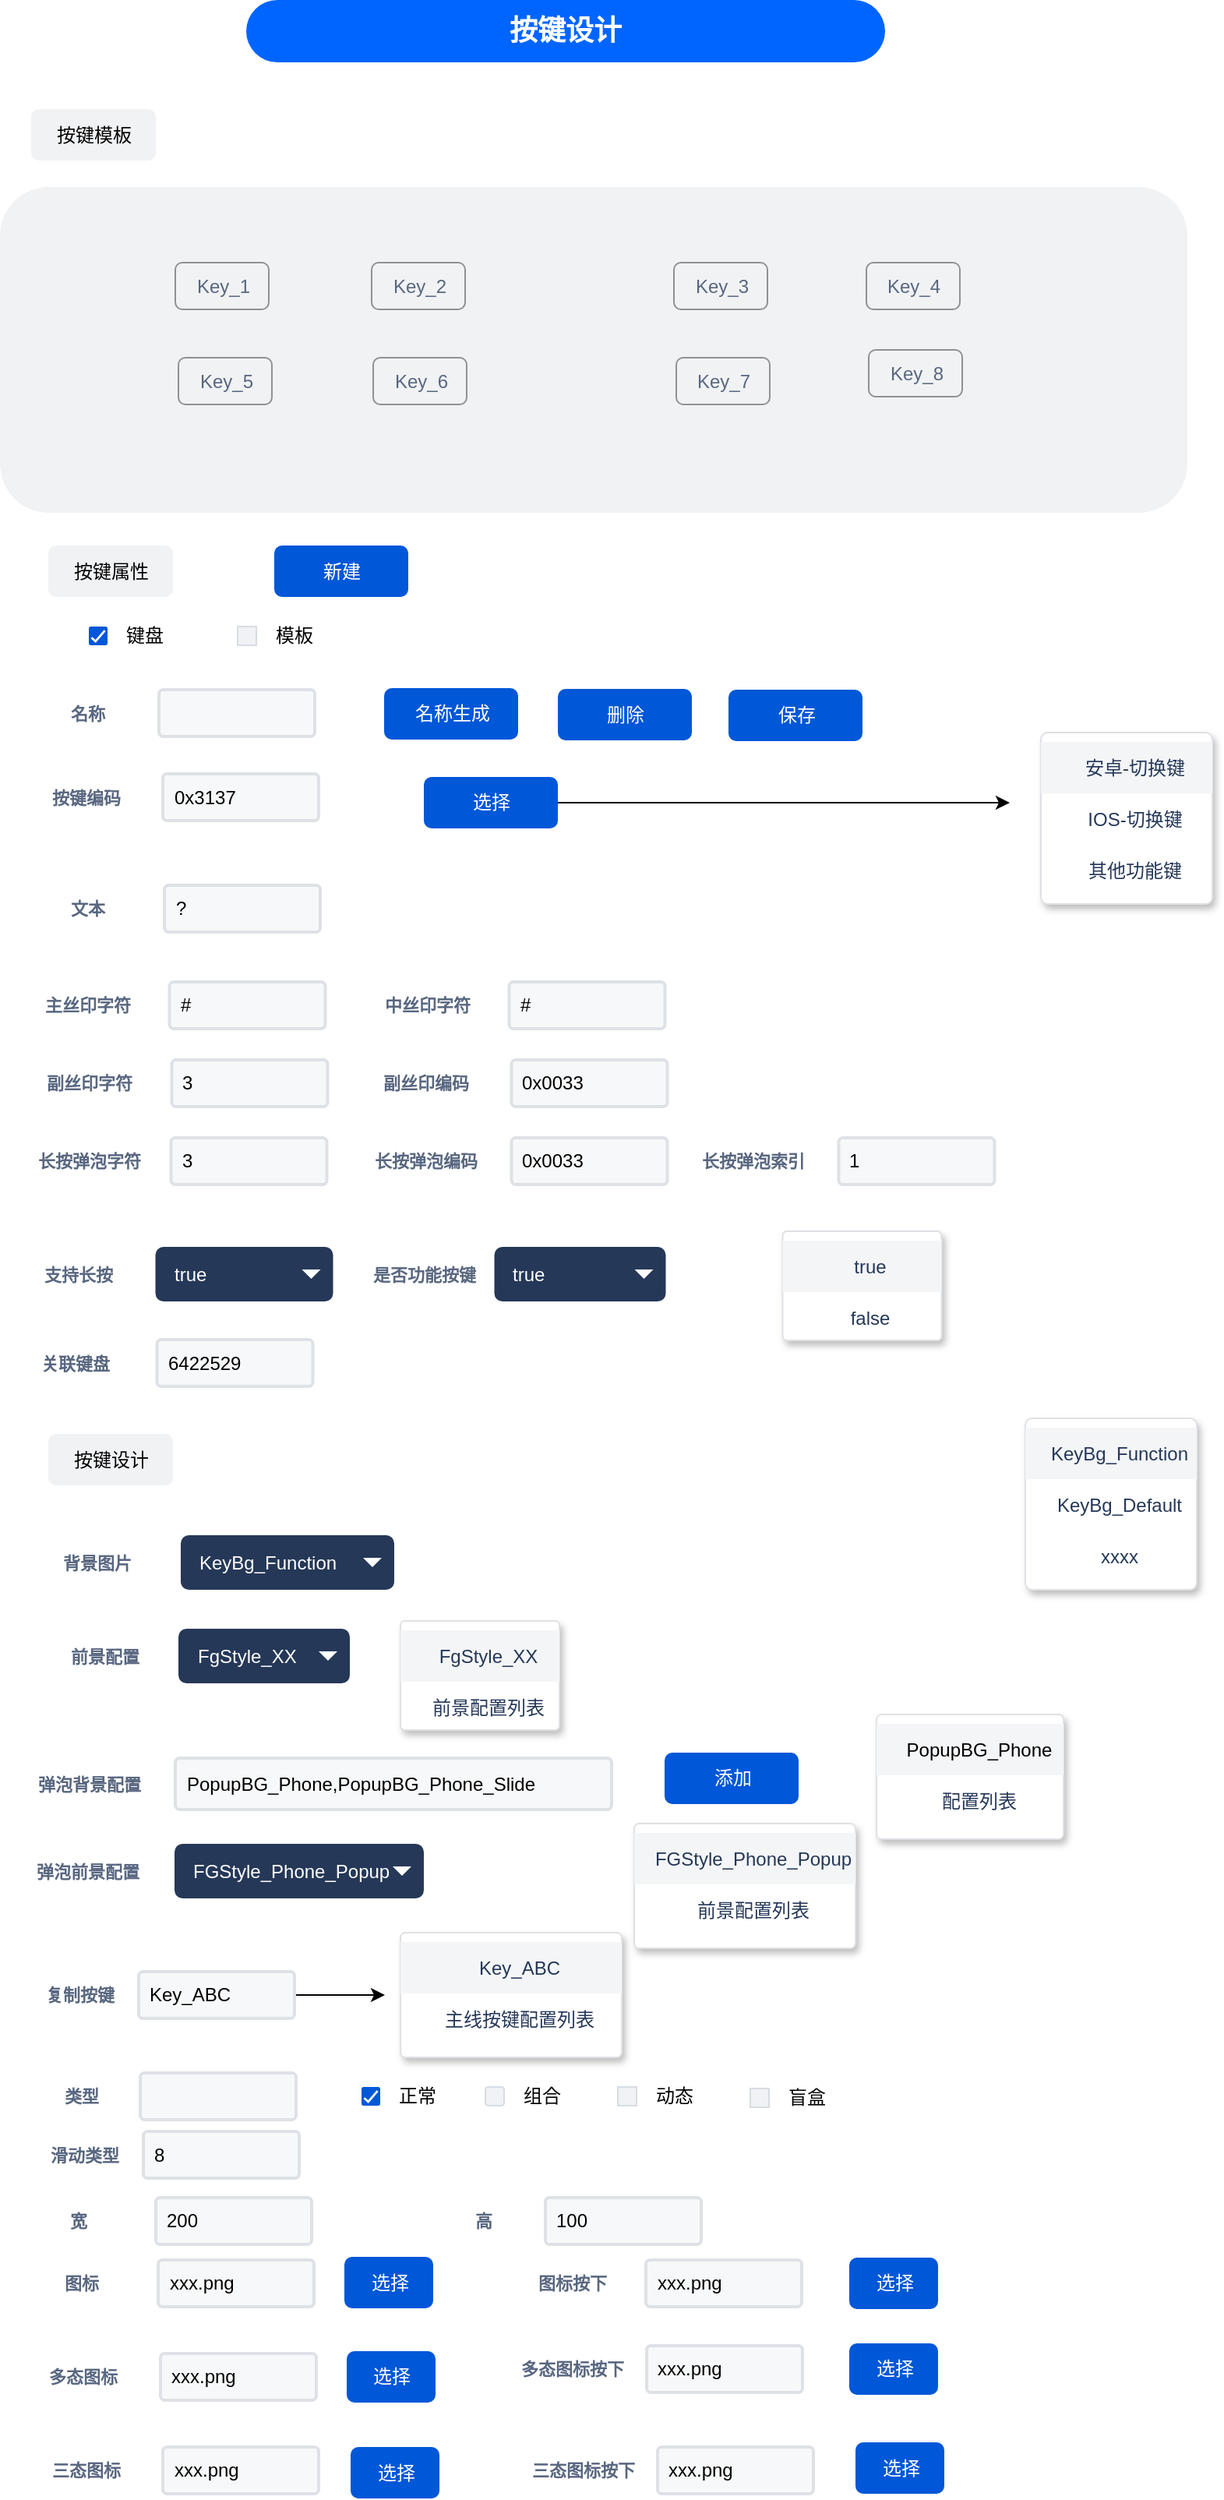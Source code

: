 <mxfile version="12.4.3" type="github" pages="1">
  <diagram id="ZXlHenDcQ8fB9-fCUqQw" name="第 1 页">
    <mxGraphModel dx="1038" dy="572" grid="1" gridSize="10" guides="1" tooltips="1" connect="1" arrows="1" fold="1" page="1" pageScale="1" pageWidth="2339" pageHeight="3300" math="0" shadow="0">
      <root>
        <mxCell id="0"/>
        <mxCell id="1" parent="0"/>
        <mxCell id="dsuj58FTNG9rejuF7BOc-1" value="按键设计" style="rounded=1;fillColor=#0065FF;strokeColor=none;html=1;fontColor=#ffffff;align=center;verticalAlign=middle;whiteSpace=wrap;fontSize=18;fontStyle=1;arcSize=50" parent="1" vertex="1">
          <mxGeometry x="260" y="20" width="410" height="40" as="geometry"/>
        </mxCell>
        <mxCell id="dsuj58FTNG9rejuF7BOc-2" value="名称" style="fillColor=none;strokeColor=none;html=1;fontSize=11;fontStyle=0;align=center;fontColor=#596780;fontStyle=1;fontSize=11" parent="1" vertex="1">
          <mxGeometry x="127.5" y="467.5" width="60" height="20" as="geometry"/>
        </mxCell>
        <mxCell id="dsuj58FTNG9rejuF7BOc-3" value="删除" style="rounded=1;fillColor=#0057D8;align=center;strokeColor=none;html=1;fontColor=#ffffff;fontSize=12" parent="1" vertex="1">
          <mxGeometry x="460" y="462" width="86" height="33" as="geometry"/>
        </mxCell>
        <mxCell id="dsuj58FTNG9rejuF7BOc-4" value="" style="rounded=1;arcSize=9;fillColor=#F7F8F9;align=left;spacingLeft=5;strokeColor=#DEE1E6;html=1;strokeWidth=2;fontSize=12" parent="1" vertex="1">
          <mxGeometry x="204" y="462.5" width="100" height="30" as="geometry"/>
        </mxCell>
        <mxCell id="dsuj58FTNG9rejuF7BOc-5" value="保存" style="rounded=1;fillColor=#0057D8;align=center;strokeColor=none;html=1;fontColor=#ffffff;fontSize=12" parent="1" vertex="1">
          <mxGeometry x="569.5" y="462.5" width="86" height="33" as="geometry"/>
        </mxCell>
        <mxCell id="dsuj58FTNG9rejuF7BOc-6" value="名称生成" style="rounded=1;fillColor=#0057D8;align=center;strokeColor=none;html=1;fontColor=#ffffff;fontSize=12" parent="1" vertex="1">
          <mxGeometry x="348.5" y="461.5" width="86" height="33" as="geometry"/>
        </mxCell>
        <mxCell id="dsuj58FTNG9rejuF7BOc-7" value="类型" style="fillColor=none;strokeColor=none;html=1;fontSize=11;fontStyle=0;align=center;fontColor=#596780;fontStyle=1;fontSize=11" parent="1" vertex="1">
          <mxGeometry x="123.5" y="1355" width="60" height="20" as="geometry"/>
        </mxCell>
        <mxCell id="dsuj58FTNG9rejuF7BOc-8" value="" style="rounded=1;arcSize=9;fillColor=#F7F8F9;align=left;spacingLeft=5;strokeColor=#DEE1E6;html=1;strokeWidth=2;fontSize=12" parent="1" vertex="1">
          <mxGeometry x="192" y="1350" width="100" height="30" as="geometry"/>
        </mxCell>
        <mxCell id="dsuj58FTNG9rejuF7BOc-9" value="正常" style="html=1;shadow=0;dashed=0;shape=mxgraph.atlassian.checkbox_2;fillColor=#0057D8;strokeColor=none;align=left;verticalAlign=middle;fontStyle=0;fontSize=12;labelPosition=right;verticalLabelPosition=middle;spacingLeft=10" parent="1" vertex="1">
          <mxGeometry x="334" y="1359" width="12" height="12" as="geometry"/>
        </mxCell>
        <mxCell id="dsuj58FTNG9rejuF7BOc-10" value="组合" style="rounded=1;fillColor=#F0F2F5;strokeColor=#D8DCE3;align=left;verticalAlign=middle;fontStyle=0;fontSize=12;labelPosition=right;verticalLabelPosition=middle;spacingLeft=10;html=1;shadow=0;dashed=0" parent="1" vertex="1">
          <mxGeometry x="413.5" y="1359" width="12" height="12" as="geometry"/>
        </mxCell>
        <mxCell id="dsuj58FTNG9rejuF7BOc-11" value="动态" style="rounded=1;fillColor=#F0F2F5;strokeColor=#D8DCE3;align=left;verticalAlign=middle;fontStyle=0;fontSize=12;labelPosition=right;verticalLabelPosition=middle;spacingLeft=10;html=1;shadow=0;dashed=0;arcSize=0;" parent="1" vertex="1">
          <mxGeometry x="498.5" y="1359" width="12" height="12" as="geometry"/>
        </mxCell>
        <mxCell id="dsuj58FTNG9rejuF7BOc-12" value="盲盒" style="rounded=1;fillColor=#F0F2F5;strokeColor=#D8DCE3;align=left;verticalAlign=middle;fontStyle=0;fontSize=12;labelPosition=right;verticalLabelPosition=middle;spacingLeft=10;html=1;shadow=0;dashed=0;arcSize=0;" parent="1" vertex="1">
          <mxGeometry x="583.5" y="1360" width="12" height="12" as="geometry"/>
        </mxCell>
        <mxCell id="dsuj58FTNG9rejuF7BOc-13" value="宽" style="fillColor=none;strokeColor=none;html=1;fontSize=11;fontStyle=0;align=center;fontColor=#596780;fontStyle=1;fontSize=11" parent="1" vertex="1">
          <mxGeometry x="122" y="1435" width="60" height="20" as="geometry"/>
        </mxCell>
        <mxCell id="dsuj58FTNG9rejuF7BOc-14" value="200" style="rounded=1;arcSize=9;fillColor=#F7F8F9;align=left;spacingLeft=5;strokeColor=#DEE1E6;html=1;strokeWidth=2;fontSize=12" parent="1" vertex="1">
          <mxGeometry x="202" y="1430" width="100" height="30" as="geometry"/>
        </mxCell>
        <mxCell id="dsuj58FTNG9rejuF7BOc-15" value="高" style="fillColor=none;strokeColor=none;html=1;fontSize=11;fontStyle=0;align=center;fontColor=#596780;fontStyle=1;fontSize=11" parent="1" vertex="1">
          <mxGeometry x="382" y="1435" width="60" height="20" as="geometry"/>
        </mxCell>
        <mxCell id="dsuj58FTNG9rejuF7BOc-16" value="100" style="rounded=1;arcSize=9;fillColor=#F7F8F9;align=left;spacingLeft=5;strokeColor=#DEE1E6;html=1;strokeWidth=2;fontSize=12" parent="1" vertex="1">
          <mxGeometry x="452" y="1430" width="100" height="30" as="geometry"/>
        </mxCell>
        <mxCell id="dsuj58FTNG9rejuF7BOc-17" value="图标" style="fillColor=none;strokeColor=none;html=1;fontSize=11;fontStyle=0;align=center;fontColor=#596780;fontStyle=1;fontSize=11" parent="1" vertex="1">
          <mxGeometry x="123.5" y="1475" width="60" height="20" as="geometry"/>
        </mxCell>
        <mxCell id="dsuj58FTNG9rejuF7BOc-18" value="xxx.png" style="rounded=1;arcSize=9;fillColor=#F7F8F9;align=left;spacingLeft=5;strokeColor=#DEE1E6;html=1;strokeWidth=2;fontSize=12" parent="1" vertex="1">
          <mxGeometry x="203.5" y="1470" width="100" height="30" as="geometry"/>
        </mxCell>
        <mxCell id="dsuj58FTNG9rejuF7BOc-19" value="图标按下" style="fillColor=none;strokeColor=none;html=1;fontSize=11;fontStyle=0;align=center;fontColor=#596780;fontStyle=1;fontSize=11" parent="1" vertex="1">
          <mxGeometry x="438.5" y="1475" width="60" height="20" as="geometry"/>
        </mxCell>
        <mxCell id="dsuj58FTNG9rejuF7BOc-20" value="xxx.png" style="rounded=1;arcSize=9;fillColor=#F7F8F9;align=left;spacingLeft=5;strokeColor=#DEE1E6;html=1;strokeWidth=2;fontSize=12" parent="1" vertex="1">
          <mxGeometry x="516.5" y="1470" width="100" height="30" as="geometry"/>
        </mxCell>
        <mxCell id="dsuj58FTNG9rejuF7BOc-21" value="多态图标" style="fillColor=none;strokeColor=none;html=1;fontSize=11;fontStyle=0;align=center;fontColor=#596780;fontStyle=1;fontSize=11" parent="1" vertex="1">
          <mxGeometry x="125" y="1535" width="60" height="20" as="geometry"/>
        </mxCell>
        <mxCell id="dsuj58FTNG9rejuF7BOc-22" value="xxx.png" style="rounded=1;arcSize=9;fillColor=#F7F8F9;align=left;spacingLeft=5;strokeColor=#DEE1E6;html=1;strokeWidth=2;fontSize=12" parent="1" vertex="1">
          <mxGeometry x="205" y="1530" width="100" height="30" as="geometry"/>
        </mxCell>
        <mxCell id="dsuj58FTNG9rejuF7BOc-23" value="多态图标按下" style="fillColor=none;strokeColor=none;html=1;fontSize=11;fontStyle=0;align=center;fontColor=#596780;fontStyle=1;fontSize=11" parent="1" vertex="1">
          <mxGeometry x="439" y="1530" width="60" height="20" as="geometry"/>
        </mxCell>
        <mxCell id="dsuj58FTNG9rejuF7BOc-24" value="xxx.png" style="rounded=1;arcSize=9;fillColor=#F7F8F9;align=left;spacingLeft=5;strokeColor=#DEE1E6;html=1;strokeWidth=2;fontSize=12" parent="1" vertex="1">
          <mxGeometry x="517" y="1525" width="100" height="30" as="geometry"/>
        </mxCell>
        <mxCell id="dsuj58FTNG9rejuF7BOc-25" value="三态图标" style="fillColor=none;strokeColor=none;html=1;fontSize=11;fontStyle=0;align=center;fontColor=#596780;fontStyle=1;fontSize=11" parent="1" vertex="1">
          <mxGeometry x="126.5" y="1595" width="60" height="20" as="geometry"/>
        </mxCell>
        <mxCell id="dsuj58FTNG9rejuF7BOc-26" value="xxx.png" style="rounded=1;arcSize=9;fillColor=#F7F8F9;align=left;spacingLeft=5;strokeColor=#DEE1E6;html=1;strokeWidth=2;fontSize=12" parent="1" vertex="1">
          <mxGeometry x="206.5" y="1590" width="100" height="30" as="geometry"/>
        </mxCell>
        <mxCell id="dsuj58FTNG9rejuF7BOc-27" value="三态图标按下" style="fillColor=none;strokeColor=none;html=1;fontSize=11;fontStyle=0;align=center;fontColor=#596780;fontStyle=1;fontSize=11" parent="1" vertex="1">
          <mxGeometry x="446" y="1595" width="60" height="20" as="geometry"/>
        </mxCell>
        <mxCell id="dsuj58FTNG9rejuF7BOc-28" value="xxx.png" style="rounded=1;arcSize=9;fillColor=#F7F8F9;align=left;spacingLeft=5;strokeColor=#DEE1E6;html=1;strokeWidth=2;fontSize=12" parent="1" vertex="1">
          <mxGeometry x="524" y="1590" width="100" height="30" as="geometry"/>
        </mxCell>
        <mxCell id="dsuj58FTNG9rejuF7BOc-29" value="背景图片" style="fillColor=none;strokeColor=none;html=1;fontSize=11;fontStyle=0;align=center;fontColor=#596780;fontStyle=1;fontSize=11" parent="1" vertex="1">
          <mxGeometry x="134" y="1012.5" width="60" height="20" as="geometry"/>
        </mxCell>
        <mxCell id="dsuj58FTNG9rejuF7BOc-30" value="KeyBg_Function" style="rounded=1;fillColor=#253858;strokeColor=none;html=1;fontColor=#ffffff;align=left;fontSize=12;spacingLeft=10" parent="1" vertex="1">
          <mxGeometry x="218" y="1005" width="137" height="35" as="geometry"/>
        </mxCell>
        <mxCell id="dsuj58FTNG9rejuF7BOc-31" value="" style="shape=triangle;direction=south;fillColor=#ffffff;strokeColor=none;html=1" parent="dsuj58FTNG9rejuF7BOc-30" vertex="1">
          <mxGeometry x="1" y="0.5" width="12" height="6" relative="1" as="geometry">
            <mxPoint x="-20" y="-3" as="offset"/>
          </mxGeometry>
        </mxCell>
        <mxCell id="dsuj58FTNG9rejuF7BOc-32" value="" style="rounded=1;fillColor=#ffffff;strokeColor=#DFE1E5;shadow=1;html=1;arcSize=4;align=center;" parent="1" vertex="1">
          <mxGeometry x="760" y="930" width="110" height="110" as="geometry"/>
        </mxCell>
        <mxCell id="dsuj58FTNG9rejuF7BOc-33" value="KeyBg_Function" style="rounded=0;fillColor=#F4F5F7;strokeColor=none;shadow=0;html=1;align=center;fontSize=12;spacingLeft=10;fontColor=#253858;resizeWidth=1" parent="dsuj58FTNG9rejuF7BOc-32" vertex="1">
          <mxGeometry width="110" height="33" relative="1" as="geometry">
            <mxPoint y="6" as="offset"/>
          </mxGeometry>
        </mxCell>
        <mxCell id="dsuj58FTNG9rejuF7BOc-34" value="KeyBg_Default" style="rounded=0;fillColor=none;strokeColor=none;shadow=0;html=1;align=center;fontSize=12;spacingLeft=10;fontColor=#253858;resizeWidth=1" parent="dsuj58FTNG9rejuF7BOc-32" vertex="1">
          <mxGeometry width="110" height="33" relative="1" as="geometry">
            <mxPoint y="39" as="offset"/>
          </mxGeometry>
        </mxCell>
        <mxCell id="dsuj58FTNG9rejuF7BOc-35" value="xxxx" style="rounded=0;fillColor=none;strokeColor=none;shadow=0;html=1;align=center;fontSize=12;spacingLeft=10;fontColor=#253858;resizeWidth=1" parent="dsuj58FTNG9rejuF7BOc-32" vertex="1">
          <mxGeometry width="110" height="33" relative="1" as="geometry">
            <mxPoint y="72" as="offset"/>
          </mxGeometry>
        </mxCell>
        <mxCell id="dsuj58FTNG9rejuF7BOc-36" value="按键编码" style="fillColor=none;strokeColor=none;html=1;fontSize=11;fontStyle=0;align=center;fontColor=#596780;fontStyle=1;fontSize=11" parent="1" vertex="1">
          <mxGeometry x="126.5" y="521.5" width="60" height="20" as="geometry"/>
        </mxCell>
        <mxCell id="dsuj58FTNG9rejuF7BOc-37" value="0x3137" style="rounded=1;arcSize=9;fillColor=#F7F8F9;align=left;spacingLeft=5;strokeColor=#DEE1E6;html=1;strokeWidth=2;fontSize=12" parent="1" vertex="1">
          <mxGeometry x="206.5" y="516.5" width="100" height="30" as="geometry"/>
        </mxCell>
        <mxCell id="dsuj58FTNG9rejuF7BOc-38" value="主丝印字符" style="fillColor=none;strokeColor=none;html=1;fontSize=11;fontStyle=0;align=center;fontColor=#596780;fontStyle=1;fontSize=11" parent="1" vertex="1">
          <mxGeometry x="127.75" y="655" width="60" height="20" as="geometry"/>
        </mxCell>
        <mxCell id="dsuj58FTNG9rejuF7BOc-39" value="#" style="rounded=1;arcSize=9;fillColor=#F7F8F9;align=left;spacingLeft=5;strokeColor=#DEE1E6;html=1;strokeWidth=2;fontSize=12" parent="1" vertex="1">
          <mxGeometry x="210.75" y="650" width="100" height="30" as="geometry"/>
        </mxCell>
        <mxCell id="dsuj58FTNG9rejuF7BOc-40" value="副丝印字符" style="fillColor=none;strokeColor=none;html=1;fontSize=11;fontStyle=0;align=center;fontColor=#596780;fontStyle=1;fontSize=11" parent="1" vertex="1">
          <mxGeometry x="129.25" y="705" width="60" height="20" as="geometry"/>
        </mxCell>
        <mxCell id="dsuj58FTNG9rejuF7BOc-41" value="3" style="rounded=1;arcSize=9;fillColor=#F7F8F9;align=left;spacingLeft=5;strokeColor=#DEE1E6;html=1;strokeWidth=2;fontSize=12" parent="1" vertex="1">
          <mxGeometry x="212.25" y="700" width="100" height="30" as="geometry"/>
        </mxCell>
        <mxCell id="dsuj58FTNG9rejuF7BOc-42" value="副丝印编码" style="fillColor=none;strokeColor=none;html=1;fontSize=11;fontStyle=0;align=center;fontColor=#596780;fontStyle=1;fontSize=11" parent="1" vertex="1">
          <mxGeometry x="345.25" y="705" width="60" height="20" as="geometry"/>
        </mxCell>
        <mxCell id="dsuj58FTNG9rejuF7BOc-43" value="0x0033" style="rounded=1;arcSize=9;fillColor=#F7F8F9;align=left;spacingLeft=5;strokeColor=#DEE1E6;html=1;strokeWidth=2;fontSize=12" parent="1" vertex="1">
          <mxGeometry x="430.25" y="700" width="100" height="30" as="geometry"/>
        </mxCell>
        <mxCell id="dsuj58FTNG9rejuF7BOc-44" value="长按弹泡字符" style="fillColor=none;strokeColor=none;html=1;fontSize=11;fontStyle=0;align=center;fontColor=#596780;fontStyle=1;fontSize=11" parent="1" vertex="1">
          <mxGeometry x="128.75" y="755" width="60" height="20" as="geometry"/>
        </mxCell>
        <mxCell id="dsuj58FTNG9rejuF7BOc-45" value="3" style="rounded=1;arcSize=9;fillColor=#F7F8F9;align=left;spacingLeft=5;strokeColor=#DEE1E6;html=1;strokeWidth=2;fontSize=12" parent="1" vertex="1">
          <mxGeometry x="211.75" y="750" width="100" height="30" as="geometry"/>
        </mxCell>
        <mxCell id="dsuj58FTNG9rejuF7BOc-46" value="长按弹泡编码" style="fillColor=none;strokeColor=none;html=1;fontSize=11;fontStyle=0;align=center;fontColor=#596780;fontStyle=1;fontSize=11" parent="1" vertex="1">
          <mxGeometry x="345.25" y="755" width="60" height="20" as="geometry"/>
        </mxCell>
        <mxCell id="dsuj58FTNG9rejuF7BOc-47" value="0x0033" style="rounded=1;arcSize=9;fillColor=#F7F8F9;align=left;spacingLeft=5;strokeColor=#DEE1E6;html=1;strokeWidth=2;fontSize=12" parent="1" vertex="1">
          <mxGeometry x="430.25" y="750" width="100" height="30" as="geometry"/>
        </mxCell>
        <mxCell id="dsuj58FTNG9rejuF7BOc-48" value="支持长按" style="fillColor=none;strokeColor=none;html=1;fontSize=11;fontStyle=0;align=center;fontColor=#596780;fontStyle=1;fontSize=11" parent="1" vertex="1">
          <mxGeometry x="121.75" y="827.5" width="60" height="20" as="geometry"/>
        </mxCell>
        <mxCell id="dsuj58FTNG9rejuF7BOc-49" value="true" style="rounded=1;fillColor=#253858;strokeColor=none;html=1;fontColor=#ffffff;align=left;fontSize=12;spacingLeft=10" parent="1" vertex="1">
          <mxGeometry x="201.75" y="820" width="114" height="35" as="geometry"/>
        </mxCell>
        <mxCell id="dsuj58FTNG9rejuF7BOc-50" value="" style="shape=triangle;direction=south;fillColor=#ffffff;strokeColor=none;html=1" parent="dsuj58FTNG9rejuF7BOc-49" vertex="1">
          <mxGeometry x="1" y="0.5" width="12" height="6" relative="1" as="geometry">
            <mxPoint x="-20" y="-3" as="offset"/>
          </mxGeometry>
        </mxCell>
        <mxCell id="dsuj58FTNG9rejuF7BOc-51" value="" style="rounded=1;fillColor=#ffffff;strokeColor=#DFE1E5;shadow=1;html=1;arcSize=4;align=center;" parent="1" vertex="1">
          <mxGeometry x="604.25" y="810" width="102" height="70" as="geometry"/>
        </mxCell>
        <mxCell id="dsuj58FTNG9rejuF7BOc-52" value="true" style="rounded=0;fillColor=#F4F5F7;strokeColor=none;shadow=0;html=1;align=center;fontSize=12;spacingLeft=10;fontColor=#253858;resizeWidth=1" parent="dsuj58FTNG9rejuF7BOc-51" vertex="1">
          <mxGeometry width="102" height="33" relative="1" as="geometry">
            <mxPoint y="6" as="offset"/>
          </mxGeometry>
        </mxCell>
        <mxCell id="dsuj58FTNG9rejuF7BOc-53" value="false" style="rounded=0;fillColor=none;strokeColor=none;shadow=0;html=1;align=center;fontSize=12;spacingLeft=10;fontColor=#253858;resizeWidth=1" parent="dsuj58FTNG9rejuF7BOc-51" vertex="1">
          <mxGeometry width="102" height="33" relative="1" as="geometry">
            <mxPoint y="39" as="offset"/>
          </mxGeometry>
        </mxCell>
        <mxCell id="dsuj58FTNG9rejuF7BOc-54" value="是否功能按键" style="fillColor=none;strokeColor=none;html=1;fontSize=11;fontStyle=0;align=center;fontColor=#596780;fontStyle=1;fontSize=11" parent="1" vertex="1">
          <mxGeometry x="344.25" y="827.5" width="60" height="20" as="geometry"/>
        </mxCell>
        <mxCell id="dsuj58FTNG9rejuF7BOc-55" value="true" style="rounded=1;fillColor=#253858;strokeColor=none;html=1;fontColor=#ffffff;align=left;fontSize=12;spacingLeft=10" parent="1" vertex="1">
          <mxGeometry x="419.25" y="820" width="110" height="35" as="geometry"/>
        </mxCell>
        <mxCell id="dsuj58FTNG9rejuF7BOc-56" value="" style="shape=triangle;direction=south;fillColor=#ffffff;strokeColor=none;html=1" parent="dsuj58FTNG9rejuF7BOc-55" vertex="1">
          <mxGeometry x="1" y="0.5" width="12" height="6" relative="1" as="geometry">
            <mxPoint x="-20" y="-3" as="offset"/>
          </mxGeometry>
        </mxCell>
        <mxCell id="dsuj58FTNG9rejuF7BOc-57" value="前景配置" style="fillColor=none;strokeColor=none;html=1;fontSize=11;fontStyle=0;align=center;fontColor=#596780;fontStyle=1;fontSize=11" parent="1" vertex="1">
          <mxGeometry x="138.5" y="1072.5" width="60" height="20" as="geometry"/>
        </mxCell>
        <mxCell id="dsuj58FTNG9rejuF7BOc-58" value="FgStyle_XX" style="rounded=1;fillColor=#253858;strokeColor=none;html=1;fontColor=#ffffff;align=left;fontSize=12;spacingLeft=10" parent="1" vertex="1">
          <mxGeometry x="216.5" y="1065" width="110" height="35" as="geometry"/>
        </mxCell>
        <mxCell id="dsuj58FTNG9rejuF7BOc-59" value="" style="shape=triangle;direction=south;fillColor=#ffffff;strokeColor=none;html=1" parent="dsuj58FTNG9rejuF7BOc-58" vertex="1">
          <mxGeometry x="1" y="0.5" width="12" height="6" relative="1" as="geometry">
            <mxPoint x="-20" y="-3" as="offset"/>
          </mxGeometry>
        </mxCell>
        <mxCell id="dsuj58FTNG9rejuF7BOc-60" value="" style="rounded=1;fillColor=#ffffff;strokeColor=#DFE1E5;shadow=1;html=1;arcSize=4;align=center;" parent="1" vertex="1">
          <mxGeometry x="359" y="1060" width="102" height="70" as="geometry"/>
        </mxCell>
        <mxCell id="dsuj58FTNG9rejuF7BOc-61" value="FgStyle_XX" style="rounded=0;fillColor=#F4F5F7;strokeColor=none;shadow=0;html=1;align=center;fontSize=12;spacingLeft=10;fontColor=#253858;resizeWidth=1" parent="dsuj58FTNG9rejuF7BOc-60" vertex="1">
          <mxGeometry width="102" height="33" relative="1" as="geometry">
            <mxPoint y="6" as="offset"/>
          </mxGeometry>
        </mxCell>
        <mxCell id="dsuj58FTNG9rejuF7BOc-62" value="前景配置列表" style="rounded=0;fillColor=none;strokeColor=none;shadow=0;html=1;align=center;fontSize=12;spacingLeft=10;fontColor=#253858;resizeWidth=1" parent="dsuj58FTNG9rejuF7BOc-60" vertex="1">
          <mxGeometry width="102" height="33" relative="1" as="geometry">
            <mxPoint y="39" as="offset"/>
          </mxGeometry>
        </mxCell>
        <mxCell id="dsuj58FTNG9rejuF7BOc-63" value="弹泡背景配置" style="fillColor=none;strokeColor=none;html=1;fontSize=11;fontStyle=0;align=center;fontColor=#596780;fontStyle=1;fontSize=11" parent="1" vertex="1">
          <mxGeometry x="129" y="1154.5" width="60" height="20" as="geometry"/>
        </mxCell>
        <mxCell id="dsuj58FTNG9rejuF7BOc-64" value="" style="rounded=1;fillColor=#ffffff;strokeColor=#DFE1E5;shadow=1;html=1;arcSize=4;align=center;" parent="1" vertex="1">
          <mxGeometry x="664.5" y="1120" width="120" height="80" as="geometry"/>
        </mxCell>
        <mxCell id="dsuj58FTNG9rejuF7BOc-65" value="&lt;span style=&quot;color: rgb(0 , 0 , 0) ; text-align: left&quot;&gt;PopupBG_Phone&lt;/span&gt;" style="rounded=0;fillColor=#F4F5F7;strokeColor=none;shadow=0;html=1;align=center;fontSize=12;spacingLeft=10;fontColor=#253858;resizeWidth=1" parent="dsuj58FTNG9rejuF7BOc-64" vertex="1">
          <mxGeometry width="120" height="33" relative="1" as="geometry">
            <mxPoint y="6" as="offset"/>
          </mxGeometry>
        </mxCell>
        <mxCell id="dsuj58FTNG9rejuF7BOc-66" value="配置列表" style="rounded=0;fillColor=none;strokeColor=none;shadow=0;html=1;align=center;fontSize=12;spacingLeft=10;fontColor=#253858;resizeWidth=1" parent="dsuj58FTNG9rejuF7BOc-64" vertex="1">
          <mxGeometry width="120" height="33" relative="1" as="geometry">
            <mxPoint y="39" as="offset"/>
          </mxGeometry>
        </mxCell>
        <mxCell id="dsuj58FTNG9rejuF7BOc-67" value="弹泡前景配置" style="fillColor=none;strokeColor=none;html=1;fontSize=11;fontStyle=0;align=center;fontColor=#596780;fontStyle=1;fontSize=11" parent="1" vertex="1">
          <mxGeometry x="128" y="1210.5" width="60" height="20" as="geometry"/>
        </mxCell>
        <mxCell id="dsuj58FTNG9rejuF7BOc-68" value="FGStyle_Phone_Popup" style="rounded=1;fillColor=#253858;strokeColor=none;html=1;fontColor=#ffffff;align=left;fontSize=12;spacingLeft=10" parent="1" vertex="1">
          <mxGeometry x="214" y="1203" width="160" height="35" as="geometry"/>
        </mxCell>
        <mxCell id="dsuj58FTNG9rejuF7BOc-69" value="" style="shape=triangle;direction=south;fillColor=#ffffff;strokeColor=none;html=1" parent="dsuj58FTNG9rejuF7BOc-68" vertex="1">
          <mxGeometry x="1" y="0.5" width="12" height="6" relative="1" as="geometry">
            <mxPoint x="-20" y="-3" as="offset"/>
          </mxGeometry>
        </mxCell>
        <mxCell id="dsuj58FTNG9rejuF7BOc-70" value="" style="rounded=1;fillColor=#ffffff;strokeColor=#DFE1E5;shadow=1;html=1;arcSize=4;align=center;" parent="1" vertex="1">
          <mxGeometry x="509" y="1190" width="142" height="80" as="geometry"/>
        </mxCell>
        <mxCell id="dsuj58FTNG9rejuF7BOc-71" value="FGStyle_Phone_Popup" style="rounded=0;fillColor=#F4F5F7;strokeColor=none;shadow=0;html=1;align=center;fontSize=12;spacingLeft=10;fontColor=#253858;resizeWidth=1" parent="dsuj58FTNG9rejuF7BOc-70" vertex="1">
          <mxGeometry width="142" height="33" relative="1" as="geometry">
            <mxPoint y="6" as="offset"/>
          </mxGeometry>
        </mxCell>
        <mxCell id="dsuj58FTNG9rejuF7BOc-72" value="前景配置列表" style="rounded=0;fillColor=none;strokeColor=none;shadow=0;html=1;align=center;fontSize=12;spacingLeft=10;fontColor=#253858;resizeWidth=1" parent="dsuj58FTNG9rejuF7BOc-70" vertex="1">
          <mxGeometry width="142" height="33" relative="1" as="geometry">
            <mxPoint y="39" as="offset"/>
          </mxGeometry>
        </mxCell>
        <mxCell id="dsuj58FTNG9rejuF7BOc-73" value="PopupBG_Phone,PopupBG_Phone_Slide" style="rounded=1;arcSize=9;fillColor=#F7F8F9;align=left;spacingLeft=5;strokeColor=#DEE1E6;html=1;strokeWidth=2;fontSize=12" parent="1" vertex="1">
          <mxGeometry x="214.5" y="1148" width="280" height="33" as="geometry"/>
        </mxCell>
        <mxCell id="dsuj58FTNG9rejuF7BOc-74" value="添加" style="rounded=1;fillColor=#0057D8;align=center;strokeColor=none;html=1;fontColor=#ffffff;fontSize=12" parent="1" vertex="1">
          <mxGeometry x="528.5" y="1144.5" width="86" height="33" as="geometry"/>
        </mxCell>
        <mxCell id="dsuj58FTNG9rejuF7BOc-75" value="复制按键" style="fillColor=none;strokeColor=none;html=1;fontSize=11;fontStyle=0;align=center;fontColor=#596780;fontStyle=1;fontSize=11" parent="1" vertex="1">
          <mxGeometry x="122.5" y="1290" width="60" height="20" as="geometry"/>
        </mxCell>
        <mxCell id="dsuj58FTNG9rejuF7BOc-76" style="edgeStyle=orthogonalEdgeStyle;rounded=0;orthogonalLoop=1;jettySize=auto;html=1;" parent="1" source="dsuj58FTNG9rejuF7BOc-77" edge="1">
          <mxGeometry relative="1" as="geometry">
            <mxPoint x="349" y="1300" as="targetPoint"/>
          </mxGeometry>
        </mxCell>
        <mxCell id="dsuj58FTNG9rejuF7BOc-77" value="Key_ABC" style="rounded=1;arcSize=9;fillColor=#F7F8F9;align=left;spacingLeft=5;strokeColor=#DEE1E6;html=1;strokeWidth=2;fontSize=12" parent="1" vertex="1">
          <mxGeometry x="191" y="1285" width="100" height="30" as="geometry"/>
        </mxCell>
        <mxCell id="dsuj58FTNG9rejuF7BOc-78" value="" style="rounded=1;fillColor=#ffffff;strokeColor=#DFE1E5;shadow=1;html=1;arcSize=4;align=center;" parent="1" vertex="1">
          <mxGeometry x="359" y="1260" width="142" height="80" as="geometry"/>
        </mxCell>
        <mxCell id="dsuj58FTNG9rejuF7BOc-79" value="Key_ABC" style="rounded=0;fillColor=#F4F5F7;strokeColor=none;shadow=0;html=1;align=center;fontSize=12;spacingLeft=10;fontColor=#253858;resizeWidth=1" parent="dsuj58FTNG9rejuF7BOc-78" vertex="1">
          <mxGeometry width="142" height="33" relative="1" as="geometry">
            <mxPoint y="6" as="offset"/>
          </mxGeometry>
        </mxCell>
        <mxCell id="dsuj58FTNG9rejuF7BOc-80" value="主线按键配置列表" style="rounded=0;fillColor=none;strokeColor=none;shadow=0;html=1;align=center;fontSize=12;spacingLeft=10;fontColor=#253858;resizeWidth=1" parent="dsuj58FTNG9rejuF7BOc-78" vertex="1">
          <mxGeometry width="142" height="33" relative="1" as="geometry">
            <mxPoint y="39" as="offset"/>
          </mxGeometry>
        </mxCell>
        <mxCell id="dsuj58FTNG9rejuF7BOc-81" value="滑动类型" style="fillColor=none;strokeColor=none;html=1;fontSize=11;fontStyle=0;align=center;fontColor=#596780;fontStyle=1;fontSize=11" parent="1" vertex="1">
          <mxGeometry x="125.5" y="1392.5" width="60" height="20" as="geometry"/>
        </mxCell>
        <mxCell id="dsuj58FTNG9rejuF7BOc-82" value="8" style="rounded=1;arcSize=9;fillColor=#F7F8F9;align=left;spacingLeft=5;strokeColor=#DEE1E6;html=1;strokeWidth=2;fontSize=12" parent="1" vertex="1">
          <mxGeometry x="194" y="1387.5" width="100" height="30" as="geometry"/>
        </mxCell>
        <mxCell id="dsuj58FTNG9rejuF7BOc-83" value="长按弹泡索引" style="fillColor=none;strokeColor=none;html=1;fontSize=11;fontStyle=0;align=center;fontColor=#596780;fontStyle=1;fontSize=11" parent="1" vertex="1">
          <mxGeometry x="555.25" y="755" width="60" height="20" as="geometry"/>
        </mxCell>
        <mxCell id="dsuj58FTNG9rejuF7BOc-84" value="1" style="rounded=1;arcSize=9;fillColor=#F7F8F9;align=left;spacingLeft=5;strokeColor=#DEE1E6;html=1;strokeWidth=2;fontSize=12" parent="1" vertex="1">
          <mxGeometry x="640.25" y="750" width="100" height="30" as="geometry"/>
        </mxCell>
        <mxCell id="dsuj58FTNG9rejuF7BOc-85" value="中丝印字符" style="fillColor=none;strokeColor=none;html=1;fontSize=11;fontStyle=0;align=center;fontColor=#596780;fontStyle=1;fontSize=11" parent="1" vertex="1">
          <mxGeometry x="345.75" y="655" width="60" height="20" as="geometry"/>
        </mxCell>
        <mxCell id="dsuj58FTNG9rejuF7BOc-86" value="#" style="rounded=1;arcSize=9;fillColor=#F7F8F9;align=left;spacingLeft=5;strokeColor=#DEE1E6;html=1;strokeWidth=2;fontSize=12" parent="1" vertex="1">
          <mxGeometry x="428.75" y="650" width="100" height="30" as="geometry"/>
        </mxCell>
        <mxCell id="dsuj58FTNG9rejuF7BOc-87" value="文本" style="fillColor=none;strokeColor=none;html=1;fontSize=11;fontStyle=0;align=center;fontColor=#596780;fontStyle=1;fontSize=11" parent="1" vertex="1">
          <mxGeometry x="127.5" y="593" width="60" height="20" as="geometry"/>
        </mxCell>
        <mxCell id="dsuj58FTNG9rejuF7BOc-88" value="?" style="rounded=1;arcSize=9;fillColor=#F7F8F9;align=left;spacingLeft=5;strokeColor=#DEE1E6;html=1;strokeWidth=2;fontSize=12" parent="1" vertex="1">
          <mxGeometry x="207.5" y="588" width="100" height="30" as="geometry"/>
        </mxCell>
        <mxCell id="dsuj58FTNG9rejuF7BOc-89" value="&lt;span style=&quot;color: rgb(0 , 0 , 0)&quot;&gt;按键属性&lt;/span&gt;" style="rounded=1;align=center;fillColor=#F1F2F4;strokeColor=none;html=1;fontColor=#596780;fontSize=12" parent="1" vertex="1">
          <mxGeometry x="133" y="370" width="80" height="33" as="geometry"/>
        </mxCell>
        <mxCell id="dsuj58FTNG9rejuF7BOc-90" value="&lt;span style=&quot;color: rgb(0 , 0 , 0)&quot;&gt;按键设计&lt;/span&gt;" style="rounded=1;align=center;fillColor=#F1F2F4;strokeColor=none;html=1;fontColor=#596780;fontSize=12" parent="1" vertex="1">
          <mxGeometry x="133" y="940" width="80" height="33" as="geometry"/>
        </mxCell>
        <mxCell id="dsuj58FTNG9rejuF7BOc-91" value="选择" style="rounded=1;fillColor=#0057D8;align=center;strokeColor=none;html=1;fontColor=#ffffff;fontSize=12" parent="1" vertex="1">
          <mxGeometry x="323" y="1468" width="57" height="33" as="geometry"/>
        </mxCell>
        <mxCell id="dsuj58FTNG9rejuF7BOc-92" value="选择" style="rounded=1;fillColor=#0057D8;align=center;strokeColor=none;html=1;fontColor=#ffffff;fontSize=12" parent="1" vertex="1">
          <mxGeometry x="647" y="1468.5" width="57" height="33" as="geometry"/>
        </mxCell>
        <mxCell id="dsuj58FTNG9rejuF7BOc-93" value="选择" style="rounded=1;fillColor=#0057D8;align=center;strokeColor=none;html=1;fontColor=#ffffff;fontSize=12" parent="1" vertex="1">
          <mxGeometry x="324.5" y="1528.5" width="57" height="33" as="geometry"/>
        </mxCell>
        <mxCell id="dsuj58FTNG9rejuF7BOc-94" value="选择" style="rounded=1;fillColor=#0057D8;align=center;strokeColor=none;html=1;fontColor=#ffffff;fontSize=12" parent="1" vertex="1">
          <mxGeometry x="647" y="1523.5" width="57" height="33" as="geometry"/>
        </mxCell>
        <mxCell id="dsuj58FTNG9rejuF7BOc-95" value="选择" style="rounded=1;fillColor=#0057D8;align=center;strokeColor=none;html=1;fontColor=#ffffff;fontSize=12" parent="1" vertex="1">
          <mxGeometry x="327" y="1590" width="57" height="33" as="geometry"/>
        </mxCell>
        <mxCell id="dsuj58FTNG9rejuF7BOc-96" value="选择" style="rounded=1;fillColor=#0057D8;align=center;strokeColor=none;html=1;fontColor=#ffffff;fontSize=12" parent="1" vertex="1">
          <mxGeometry x="651" y="1587" width="57" height="33" as="geometry"/>
        </mxCell>
        <mxCell id="dsuj58FTNG9rejuF7BOc-97" value="关联键盘" style="fillColor=none;strokeColor=none;html=1;fontSize=11;fontStyle=0;align=center;fontColor=#596780;fontStyle=1;fontSize=11" parent="1" vertex="1">
          <mxGeometry x="119.75" y="884.5" width="60" height="20" as="geometry"/>
        </mxCell>
        <mxCell id="dsuj58FTNG9rejuF7BOc-98" value="6422529" style="rounded=1;arcSize=9;fillColor=#F7F8F9;align=left;spacingLeft=5;strokeColor=#DEE1E6;html=1;strokeWidth=2;fontSize=12" parent="1" vertex="1">
          <mxGeometry x="202.75" y="879.5" width="100" height="30" as="geometry"/>
        </mxCell>
        <mxCell id="dsuj58FTNG9rejuF7BOc-99" value="键盘" style="html=1;shadow=0;dashed=0;shape=mxgraph.atlassian.checkbox_2;fillColor=#0057D8;strokeColor=none;align=left;verticalAlign=middle;fontStyle=0;fontSize=12;labelPosition=right;verticalLabelPosition=middle;spacingLeft=10" parent="1" vertex="1">
          <mxGeometry x="159" y="422" width="12" height="12" as="geometry"/>
        </mxCell>
        <mxCell id="dsuj58FTNG9rejuF7BOc-100" value="模板" style="rounded=1;fillColor=#F0F2F5;strokeColor=#D8DCE3;align=left;verticalAlign=middle;fontStyle=0;fontSize=12;labelPosition=right;verticalLabelPosition=middle;spacingLeft=10;html=1;shadow=0;dashed=0;arcSize=0;" parent="1" vertex="1">
          <mxGeometry x="254.5" y="422" width="12" height="12" as="geometry"/>
        </mxCell>
        <mxCell id="dsuj58FTNG9rejuF7BOc-101" value="新建" style="rounded=1;fillColor=#0057D8;align=center;strokeColor=none;html=1;fontColor=#ffffff;fontSize=12" parent="1" vertex="1">
          <mxGeometry x="278" y="370" width="86" height="33" as="geometry"/>
        </mxCell>
        <mxCell id="dsuj58FTNG9rejuF7BOc-102" value="" style="rounded=1;align=center;fillColor=#F1F2F4;strokeColor=none;html=1;fontColor=#596780;fontSize=12" parent="1" vertex="1">
          <mxGeometry x="102" y="140" width="762" height="209" as="geometry"/>
        </mxCell>
        <mxCell id="dsuj58FTNG9rejuF7BOc-106" value="Key_5" style="rounded=1;align=center;fillColor=#F1F2F4;strokeColor=#919191;html=1;fontColor=#596780;fontSize=12" parent="1" vertex="1">
          <mxGeometry x="216.5" y="249.5" width="60" height="30" as="geometry"/>
        </mxCell>
        <mxCell id="dsuj58FTNG9rejuF7BOc-107" value="Key_6" style="rounded=1;align=center;fillColor=#F1F2F4;strokeColor=#919191;html=1;fontColor=#596780;fontSize=12" parent="1" vertex="1">
          <mxGeometry x="341.5" y="249.5" width="60" height="30" as="geometry"/>
        </mxCell>
        <mxCell id="dsuj58FTNG9rejuF7BOc-108" value="Key_7" style="rounded=1;align=center;fillColor=#F1F2F4;strokeColor=#919191;html=1;fontColor=#596780;fontSize=12" parent="1" vertex="1">
          <mxGeometry x="536" y="249.5" width="60" height="30" as="geometry"/>
        </mxCell>
        <mxCell id="dsuj58FTNG9rejuF7BOc-109" value="Key_8" style="rounded=1;align=center;fillColor=#F1F2F4;strokeColor=#919191;html=1;fontColor=#596780;fontSize=12" parent="1" vertex="1">
          <mxGeometry x="659.5" y="244.5" width="60" height="30" as="geometry"/>
        </mxCell>
        <mxCell id="dsuj58FTNG9rejuF7BOc-110" value="Key_1" style="rounded=1;align=center;fillColor=#F1F2F4;strokeColor=#919191;html=1;fontColor=#596780;fontSize=12" parent="1" vertex="1">
          <mxGeometry x="214.5" y="188.5" width="60" height="30" as="geometry"/>
        </mxCell>
        <mxCell id="dsuj58FTNG9rejuF7BOc-111" value="Key_2" style="rounded=1;align=center;fillColor=#F1F2F4;strokeColor=#919191;html=1;fontColor=#596780;fontSize=12" parent="1" vertex="1">
          <mxGeometry x="340.5" y="188.5" width="60" height="30" as="geometry"/>
        </mxCell>
        <mxCell id="dsuj58FTNG9rejuF7BOc-112" value="Key_3" style="rounded=1;align=center;fillColor=#F1F2F4;strokeColor=#919191;html=1;fontColor=#596780;fontSize=12" parent="1" vertex="1">
          <mxGeometry x="534.5" y="188.5" width="60" height="30" as="geometry"/>
        </mxCell>
        <mxCell id="dsuj58FTNG9rejuF7BOc-113" value="Key_4" style="rounded=1;align=center;fillColor=#F1F2F4;strokeColor=#919191;html=1;fontColor=#596780;fontSize=12" parent="1" vertex="1">
          <mxGeometry x="658" y="188.5" width="60" height="30" as="geometry"/>
        </mxCell>
        <mxCell id="dsuj58FTNG9rejuF7BOc-114" value="&lt;span style=&quot;color: rgb(0 , 0 , 0)&quot;&gt;按键模板&lt;/span&gt;" style="rounded=1;align=center;fillColor=#F1F2F4;strokeColor=none;html=1;fontColor=#596780;fontSize=12" parent="1" vertex="1">
          <mxGeometry x="122" y="90" width="80" height="33" as="geometry"/>
        </mxCell>
        <mxCell id="-Maxj3fIl66r_nfi8z3J-6" style="edgeStyle=orthogonalEdgeStyle;rounded=0;orthogonalLoop=1;jettySize=auto;html=1;" edge="1" parent="1" source="-Maxj3fIl66r_nfi8z3J-1">
          <mxGeometry relative="1" as="geometry">
            <mxPoint x="750" y="535" as="targetPoint"/>
          </mxGeometry>
        </mxCell>
        <mxCell id="-Maxj3fIl66r_nfi8z3J-1" value="选择" style="rounded=1;fillColor=#0057D8;align=center;strokeColor=none;html=1;fontColor=#ffffff;fontSize=12" vertex="1" parent="1">
          <mxGeometry x="374" y="518.5" width="86" height="33" as="geometry"/>
        </mxCell>
        <mxCell id="-Maxj3fIl66r_nfi8z3J-2" value="" style="rounded=1;fillColor=#ffffff;strokeColor=#DFE1E5;shadow=1;html=1;arcSize=4;align=center;" vertex="1" parent="1">
          <mxGeometry x="770" y="490" width="110" height="110" as="geometry"/>
        </mxCell>
        <mxCell id="-Maxj3fIl66r_nfi8z3J-3" value="安卓-切换键" style="rounded=0;fillColor=#F4F5F7;strokeColor=none;shadow=0;html=1;align=center;fontSize=12;spacingLeft=10;fontColor=#253858;resizeWidth=1" vertex="1" parent="-Maxj3fIl66r_nfi8z3J-2">
          <mxGeometry width="110" height="33" relative="1" as="geometry">
            <mxPoint y="6" as="offset"/>
          </mxGeometry>
        </mxCell>
        <mxCell id="-Maxj3fIl66r_nfi8z3J-4" value="IOS-切换键" style="rounded=0;fillColor=none;strokeColor=none;shadow=0;html=1;align=center;fontSize=12;spacingLeft=10;fontColor=#253858;resizeWidth=1" vertex="1" parent="-Maxj3fIl66r_nfi8z3J-2">
          <mxGeometry width="110" height="33" relative="1" as="geometry">
            <mxPoint y="39" as="offset"/>
          </mxGeometry>
        </mxCell>
        <mxCell id="-Maxj3fIl66r_nfi8z3J-5" value="其他功能键" style="rounded=0;fillColor=none;strokeColor=none;shadow=0;html=1;align=center;fontSize=12;spacingLeft=10;fontColor=#253858;resizeWidth=1" vertex="1" parent="-Maxj3fIl66r_nfi8z3J-2">
          <mxGeometry width="110" height="33" relative="1" as="geometry">
            <mxPoint y="72" as="offset"/>
          </mxGeometry>
        </mxCell>
      </root>
    </mxGraphModel>
  </diagram>
</mxfile>

